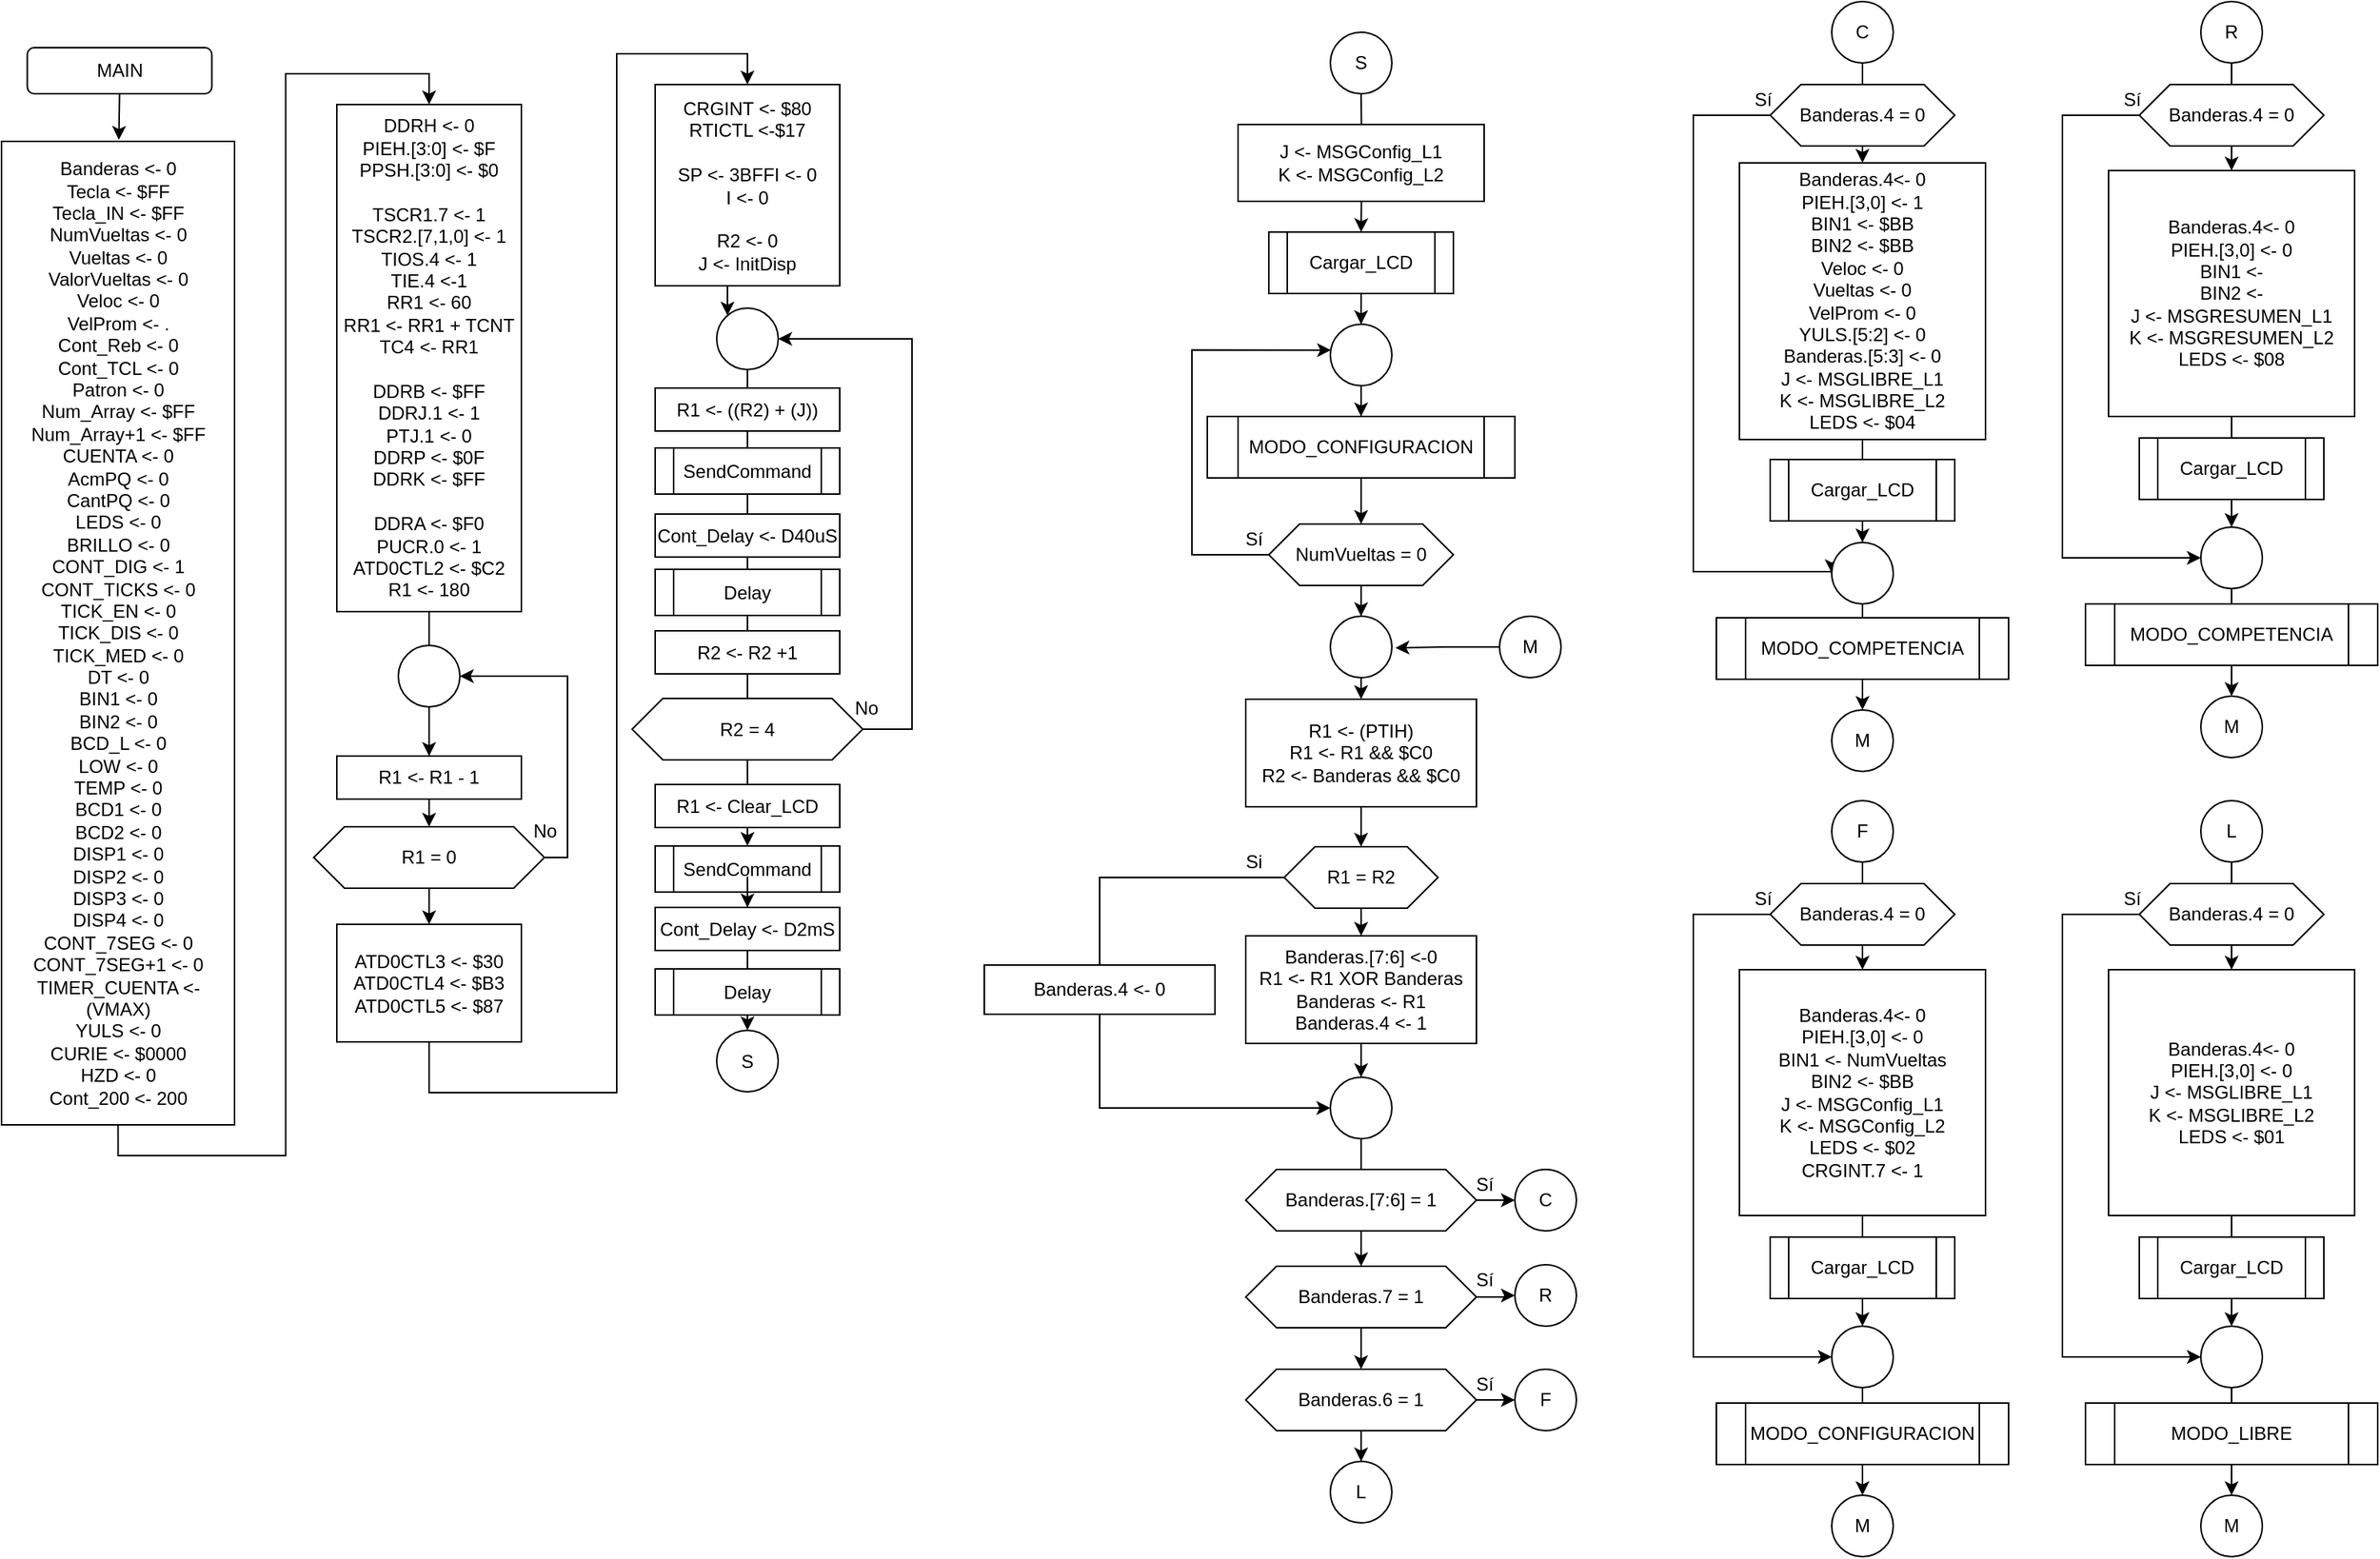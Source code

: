 <mxfile version="14.3.2" type="github">
  <diagram id="C5RBs43oDa-KdzZeNtuy" name="Page-1">
    <mxGraphModel dx="3124" dy="1470" grid="1" gridSize="10" guides="1" tooltips="1" connect="1" arrows="1" fold="1" page="1" pageScale="1" pageWidth="827" pageHeight="1169" math="0" shadow="0">
      <root>
        <mxCell id="WIyWlLk6GJQsqaUBKTNV-0" />
        <mxCell id="WIyWlLk6GJQsqaUBKTNV-1" parent="WIyWlLk6GJQsqaUBKTNV-0" />
        <mxCell id="IPPRusgAjmth0w1zFmGi-4" value="" style="edgeStyle=orthogonalEdgeStyle;rounded=0;orthogonalLoop=1;jettySize=auto;html=1;" parent="WIyWlLk6GJQsqaUBKTNV-1" target="IPPRusgAjmth0w1zFmGi-1" edge="1">
          <mxGeometry relative="1" as="geometry">
            <mxPoint x="214.0" y="150" as="sourcePoint" />
          </mxGeometry>
        </mxCell>
        <mxCell id="IPPRusgAjmth0w1zFmGi-62" value="" style="edgeStyle=orthogonalEdgeStyle;rounded=0;orthogonalLoop=1;jettySize=auto;html=1;" parent="WIyWlLk6GJQsqaUBKTNV-1" source="pfgqfrJoT4rs6NwWn4Od-4" target="pfgqfrJoT4rs6NwWn4Od-28" edge="1">
          <mxGeometry relative="1" as="geometry" />
        </mxCell>
        <mxCell id="pfgqfrJoT4rs6NwWn4Od-4" value="&lt;div&gt;Banderas.4&amp;lt;- 0&lt;/div&gt;&lt;div&gt;PIEH.[3,0] &amp;lt;- 1&lt;/div&gt;&lt;div&gt;BIN1 &amp;lt;- $BB&lt;br&gt;&lt;/div&gt;&lt;div&gt;BIN2 &amp;lt;- $BB&lt;/div&gt;&lt;div&gt;Veloc &amp;lt;- 0&lt;/div&gt;&lt;div&gt;Vueltas &amp;lt;- 0&lt;/div&gt;&lt;div&gt;VelProm &amp;lt;- 0&lt;/div&gt;&lt;div&gt;YULS.[5:2] &amp;lt;- 0&lt;/div&gt;&lt;div&gt;Banderas.[5:3] &amp;lt;- 0&lt;/div&gt;&lt;div&gt;J &amp;lt;- MSGLIBRE_L1&lt;/div&gt;&lt;div&gt;K &amp;lt;- MSGLIBRE_L2&lt;/div&gt;&lt;div&gt;LEDS &amp;lt;- $04&lt;/div&gt;" style="rounded=0;whiteSpace=wrap;html=1;" parent="WIyWlLk6GJQsqaUBKTNV-1" vertex="1">
          <mxGeometry x="460" y="195" width="160" height="180" as="geometry" />
        </mxCell>
        <mxCell id="pfgqfrJoT4rs6NwWn4Od-29" style="edgeStyle=orthogonalEdgeStyle;rounded=0;orthogonalLoop=1;jettySize=auto;html=1;exitX=0;exitY=0.5;exitDx=0;exitDy=0;entryX=0;entryY=0.5;entryDx=0;entryDy=0;" parent="WIyWlLk6GJQsqaUBKTNV-1" source="pfgqfrJoT4rs6NwWn4Od-26" target="pfgqfrJoT4rs6NwWn4Od-28" edge="1">
          <mxGeometry relative="1" as="geometry">
            <Array as="points">
              <mxPoint x="430" y="164" />
              <mxPoint x="430" y="461" />
            </Array>
          </mxGeometry>
        </mxCell>
        <mxCell id="IPPRusgAjmth0w1zFmGi-63" value="" style="edgeStyle=orthogonalEdgeStyle;rounded=0;orthogonalLoop=1;jettySize=auto;html=1;" parent="WIyWlLk6GJQsqaUBKTNV-1" source="pfgqfrJoT4rs6NwWn4Od-28" target="IPPRusgAjmth0w1zFmGi-59" edge="1">
          <mxGeometry relative="1" as="geometry" />
        </mxCell>
        <mxCell id="pfgqfrJoT4rs6NwWn4Od-28" value="" style="ellipse;whiteSpace=wrap;html=1;aspect=fixed;" parent="WIyWlLk6GJQsqaUBKTNV-1" vertex="1">
          <mxGeometry x="520" y="442" width="40" height="40" as="geometry" />
        </mxCell>
        <mxCell id="pfgqfrJoT4rs6NwWn4Od-30" value="Cargar_LCD" style="shape=process;whiteSpace=wrap;html=1;backgroundOutline=1;" parent="WIyWlLk6GJQsqaUBKTNV-1" vertex="1">
          <mxGeometry x="480" y="388" width="120" height="40" as="geometry" />
        </mxCell>
        <mxCell id="IPPRusgAjmth0w1zFmGi-0" value="&lt;div&gt;J &amp;lt;- MSGConfig_L1&lt;/div&gt;&lt;div&gt;K &amp;lt;- MSGConfig_L2&lt;/div&gt;" style="rounded=0;whiteSpace=wrap;html=1;" parent="WIyWlLk6GJQsqaUBKTNV-1" vertex="1">
          <mxGeometry x="134" y="170" width="160" height="50" as="geometry" />
        </mxCell>
        <mxCell id="IPPRusgAjmth0w1zFmGi-5" value="" style="edgeStyle=orthogonalEdgeStyle;rounded=0;orthogonalLoop=1;jettySize=auto;html=1;" parent="WIyWlLk6GJQsqaUBKTNV-1" source="IPPRusgAjmth0w1zFmGi-1" target="IPPRusgAjmth0w1zFmGi-3" edge="1">
          <mxGeometry relative="1" as="geometry" />
        </mxCell>
        <mxCell id="IPPRusgAjmth0w1zFmGi-1" value="Cargar_LCD" style="shape=process;whiteSpace=wrap;html=1;backgroundOutline=1;" parent="WIyWlLk6GJQsqaUBKTNV-1" vertex="1">
          <mxGeometry x="154" y="240" width="120" height="40" as="geometry" />
        </mxCell>
        <mxCell id="IPPRusgAjmth0w1zFmGi-10" value="" style="edgeStyle=orthogonalEdgeStyle;rounded=0;orthogonalLoop=1;jettySize=auto;html=1;" parent="WIyWlLk6GJQsqaUBKTNV-1" source="IPPRusgAjmth0w1zFmGi-2" target="IPPRusgAjmth0w1zFmGi-7" edge="1">
          <mxGeometry relative="1" as="geometry" />
        </mxCell>
        <mxCell id="IPPRusgAjmth0w1zFmGi-2" value="MODO_CONFIGURACION" style="shape=process;whiteSpace=wrap;html=1;backgroundOutline=1;" parent="WIyWlLk6GJQsqaUBKTNV-1" vertex="1">
          <mxGeometry x="114" y="360" width="200" height="40" as="geometry" />
        </mxCell>
        <mxCell id="IPPRusgAjmth0w1zFmGi-6" value="" style="edgeStyle=orthogonalEdgeStyle;rounded=0;orthogonalLoop=1;jettySize=auto;html=1;" parent="WIyWlLk6GJQsqaUBKTNV-1" source="IPPRusgAjmth0w1zFmGi-3" target="IPPRusgAjmth0w1zFmGi-2" edge="1">
          <mxGeometry relative="1" as="geometry" />
        </mxCell>
        <mxCell id="IPPRusgAjmth0w1zFmGi-3" value="" style="ellipse;whiteSpace=wrap;html=1;aspect=fixed;" parent="WIyWlLk6GJQsqaUBKTNV-1" vertex="1">
          <mxGeometry x="194" y="300" width="40" height="40" as="geometry" />
        </mxCell>
        <mxCell id="IPPRusgAjmth0w1zFmGi-8" style="edgeStyle=orthogonalEdgeStyle;rounded=0;orthogonalLoop=1;jettySize=auto;html=1;entryX=0.011;entryY=0.421;entryDx=0;entryDy=0;entryPerimeter=0;" parent="WIyWlLk6GJQsqaUBKTNV-1" source="IPPRusgAjmth0w1zFmGi-7" target="IPPRusgAjmth0w1zFmGi-3" edge="1">
          <mxGeometry relative="1" as="geometry">
            <Array as="points">
              <mxPoint x="104" y="450" />
              <mxPoint x="104" y="317" />
            </Array>
          </mxGeometry>
        </mxCell>
        <mxCell id="IPPRusgAjmth0w1zFmGi-13" value="" style="edgeStyle=orthogonalEdgeStyle;rounded=0;orthogonalLoop=1;jettySize=auto;html=1;" parent="WIyWlLk6GJQsqaUBKTNV-1" source="IPPRusgAjmth0w1zFmGi-7" target="IPPRusgAjmth0w1zFmGi-12" edge="1">
          <mxGeometry relative="1" as="geometry" />
        </mxCell>
        <mxCell id="IPPRusgAjmth0w1zFmGi-7" value="NumVueltas = 0" style="shape=hexagon;perimeter=hexagonPerimeter2;whiteSpace=wrap;html=1;fixedSize=1;" parent="WIyWlLk6GJQsqaUBKTNV-1" vertex="1">
          <mxGeometry x="154" y="430" width="120" height="40" as="geometry" />
        </mxCell>
        <mxCell id="IPPRusgAjmth0w1zFmGi-11" value="Sí" style="text;html=1;align=center;verticalAlign=middle;resizable=0;points=[];autosize=1;" parent="WIyWlLk6GJQsqaUBKTNV-1" vertex="1">
          <mxGeometry x="129" y="430" width="30" height="20" as="geometry" />
        </mxCell>
        <mxCell id="IPPRusgAjmth0w1zFmGi-12" value="" style="ellipse;whiteSpace=wrap;html=1;aspect=fixed;" parent="WIyWlLk6GJQsqaUBKTNV-1" vertex="1">
          <mxGeometry x="194" y="490" width="40" height="40" as="geometry" />
        </mxCell>
        <mxCell id="IPPRusgAjmth0w1zFmGi-14" style="edgeStyle=orthogonalEdgeStyle;rounded=0;orthogonalLoop=1;jettySize=auto;html=1;exitX=0.5;exitY=1;exitDx=0;exitDy=0;entryX=0.5;entryY=0;entryDx=0;entryDy=0;" parent="WIyWlLk6GJQsqaUBKTNV-1" target="IPPRusgAjmth0w1zFmGi-19" edge="1">
          <mxGeometry relative="1" as="geometry">
            <mxPoint x="214" y="530" as="sourcePoint" />
          </mxGeometry>
        </mxCell>
        <mxCell id="IPPRusgAjmth0w1zFmGi-15" style="edgeStyle=orthogonalEdgeStyle;rounded=0;orthogonalLoop=1;jettySize=auto;html=1;exitX=0.5;exitY=1;exitDx=0;exitDy=0;entryX=0.5;entryY=0;entryDx=0;entryDy=0;" parent="WIyWlLk6GJQsqaUBKTNV-1" source="IPPRusgAjmth0w1zFmGi-17" target="IPPRusgAjmth0w1zFmGi-21" edge="1">
          <mxGeometry relative="1" as="geometry" />
        </mxCell>
        <mxCell id="IPPRusgAjmth0w1zFmGi-16" style="edgeStyle=orthogonalEdgeStyle;rounded=0;orthogonalLoop=1;jettySize=auto;html=1;exitX=0;exitY=0.5;exitDx=0;exitDy=0;entryX=0;entryY=0.5;entryDx=0;entryDy=0;" parent="WIyWlLk6GJQsqaUBKTNV-1" source="IPPRusgAjmth0w1zFmGi-17" target="IPPRusgAjmth0w1zFmGi-30" edge="1">
          <mxGeometry relative="1" as="geometry">
            <Array as="points">
              <mxPoint x="44" y="660" />
              <mxPoint x="44" y="810" />
            </Array>
          </mxGeometry>
        </mxCell>
        <mxCell id="IPPRusgAjmth0w1zFmGi-17" value="R1 = R2" style="shape=hexagon;perimeter=hexagonPerimeter2;whiteSpace=wrap;html=1;fixedSize=1;" parent="WIyWlLk6GJQsqaUBKTNV-1" vertex="1">
          <mxGeometry x="164" y="640" width="100" height="40" as="geometry" />
        </mxCell>
        <mxCell id="IPPRusgAjmth0w1zFmGi-18" style="edgeStyle=orthogonalEdgeStyle;rounded=0;orthogonalLoop=1;jettySize=auto;html=1;exitX=0.5;exitY=1;exitDx=0;exitDy=0;entryX=0.5;entryY=0;entryDx=0;entryDy=0;" parent="WIyWlLk6GJQsqaUBKTNV-1" source="IPPRusgAjmth0w1zFmGi-19" target="IPPRusgAjmth0w1zFmGi-17" edge="1">
          <mxGeometry relative="1" as="geometry" />
        </mxCell>
        <mxCell id="IPPRusgAjmth0w1zFmGi-19" value="&lt;div&gt;R1 &amp;lt;- (PTIH)&lt;br&gt;&lt;/div&gt;&lt;div&gt;R1 &amp;lt;- R1 &amp;amp;&amp;amp; $C0&lt;/div&gt;R2 &amp;lt;- Banderas &amp;amp;&amp;amp; $C0" style="rounded=0;whiteSpace=wrap;html=1;" parent="WIyWlLk6GJQsqaUBKTNV-1" vertex="1">
          <mxGeometry x="139" y="544" width="150" height="70" as="geometry" />
        </mxCell>
        <mxCell id="IPPRusgAjmth0w1zFmGi-33" value="" style="edgeStyle=orthogonalEdgeStyle;rounded=0;orthogonalLoop=1;jettySize=auto;html=1;" parent="WIyWlLk6GJQsqaUBKTNV-1" source="IPPRusgAjmth0w1zFmGi-21" target="IPPRusgAjmth0w1zFmGi-30" edge="1">
          <mxGeometry relative="1" as="geometry" />
        </mxCell>
        <mxCell id="IPPRusgAjmth0w1zFmGi-21" value="&lt;div&gt;Banderas.[7:6] &amp;lt;-0&lt;/div&gt;&lt;div&gt;R1 &amp;lt;- R1 XOR Banderas&lt;/div&gt;&lt;div&gt;Banderas &amp;lt;- R1&lt;/div&gt;&lt;div&gt;Banderas.4 &amp;lt;- 1&lt;br&gt;&lt;/div&gt;" style="rounded=0;whiteSpace=wrap;html=1;" parent="WIyWlLk6GJQsqaUBKTNV-1" vertex="1">
          <mxGeometry x="139" y="698" width="150" height="70" as="geometry" />
        </mxCell>
        <mxCell id="IPPRusgAjmth0w1zFmGi-45" value="" style="edgeStyle=orthogonalEdgeStyle;rounded=0;orthogonalLoop=1;jettySize=auto;html=1;" parent="WIyWlLk6GJQsqaUBKTNV-1" source="IPPRusgAjmth0w1zFmGi-30" target="IPPRusgAjmth0w1zFmGi-38" edge="1">
          <mxGeometry relative="1" as="geometry" />
        </mxCell>
        <mxCell id="IPPRusgAjmth0w1zFmGi-30" value="" style="ellipse;whiteSpace=wrap;html=1;aspect=fixed;" parent="WIyWlLk6GJQsqaUBKTNV-1" vertex="1">
          <mxGeometry x="194" y="790" width="40" height="40" as="geometry" />
        </mxCell>
        <mxCell id="IPPRusgAjmth0w1zFmGi-31" value="Si" style="text;html=1;align=center;verticalAlign=middle;resizable=0;points=[];autosize=1;" parent="WIyWlLk6GJQsqaUBKTNV-1" vertex="1">
          <mxGeometry x="129" y="640" width="30" height="20" as="geometry" />
        </mxCell>
        <mxCell id="IPPRusgAjmth0w1zFmGi-34" value="Banderas.4 &amp;lt;- 0" style="rounded=0;whiteSpace=wrap;html=1;" parent="WIyWlLk6GJQsqaUBKTNV-1" vertex="1">
          <mxGeometry x="-31" y="717" width="150" height="32" as="geometry" />
        </mxCell>
        <mxCell id="IPPRusgAjmth0w1zFmGi-50" value="" style="edgeStyle=orthogonalEdgeStyle;rounded=0;orthogonalLoop=1;jettySize=auto;html=1;" parent="WIyWlLk6GJQsqaUBKTNV-1" source="IPPRusgAjmth0w1zFmGi-35" target="IPPRusgAjmth0w1zFmGi-39" edge="1">
          <mxGeometry relative="1" as="geometry" />
        </mxCell>
        <mxCell id="IPPRusgAjmth0w1zFmGi-35" value="Banderas.[7:6] = 1" style="shape=hexagon;perimeter=hexagonPerimeter2;whiteSpace=wrap;html=1;fixedSize=1;" parent="WIyWlLk6GJQsqaUBKTNV-1" vertex="1">
          <mxGeometry x="139" y="850" width="150" height="40" as="geometry" />
        </mxCell>
        <mxCell id="IPPRusgAjmth0w1zFmGi-46" value="" style="edgeStyle=orthogonalEdgeStyle;rounded=0;orthogonalLoop=1;jettySize=auto;html=1;" parent="WIyWlLk6GJQsqaUBKTNV-1" source="IPPRusgAjmth0w1zFmGi-38" target="IPPRusgAjmth0w1zFmGi-42" edge="1">
          <mxGeometry relative="1" as="geometry" />
        </mxCell>
        <mxCell id="IPPRusgAjmth0w1zFmGi-49" value="" style="edgeStyle=orthogonalEdgeStyle;rounded=0;orthogonalLoop=1;jettySize=auto;html=1;" parent="WIyWlLk6GJQsqaUBKTNV-1" source="IPPRusgAjmth0w1zFmGi-38" target="IPPRusgAjmth0w1zFmGi-40" edge="1">
          <mxGeometry relative="1" as="geometry" />
        </mxCell>
        <mxCell id="IPPRusgAjmth0w1zFmGi-38" value="Banderas.7 = 1" style="shape=hexagon;perimeter=hexagonPerimeter2;whiteSpace=wrap;html=1;fixedSize=1;" parent="WIyWlLk6GJQsqaUBKTNV-1" vertex="1">
          <mxGeometry x="139" y="913" width="150" height="40" as="geometry" />
        </mxCell>
        <mxCell id="IPPRusgAjmth0w1zFmGi-39" value="C" style="ellipse;whiteSpace=wrap;html=1;aspect=fixed;" parent="WIyWlLk6GJQsqaUBKTNV-1" vertex="1">
          <mxGeometry x="314" y="850" width="40" height="40" as="geometry" />
        </mxCell>
        <mxCell id="IPPRusgAjmth0w1zFmGi-40" value="R" style="ellipse;whiteSpace=wrap;html=1;aspect=fixed;" parent="WIyWlLk6GJQsqaUBKTNV-1" vertex="1">
          <mxGeometry x="314" y="912" width="40" height="40" as="geometry" />
        </mxCell>
        <mxCell id="IPPRusgAjmth0w1zFmGi-48" value="" style="edgeStyle=orthogonalEdgeStyle;rounded=0;orthogonalLoop=1;jettySize=auto;html=1;" parent="WIyWlLk6GJQsqaUBKTNV-1" source="IPPRusgAjmth0w1zFmGi-42" target="IPPRusgAjmth0w1zFmGi-43" edge="1">
          <mxGeometry relative="1" as="geometry" />
        </mxCell>
        <mxCell id="IPPRusgAjmth0w1zFmGi-51" style="edgeStyle=orthogonalEdgeStyle;rounded=0;orthogonalLoop=1;jettySize=auto;html=1;entryX=0.5;entryY=0;entryDx=0;entryDy=0;" parent="WIyWlLk6GJQsqaUBKTNV-1" source="IPPRusgAjmth0w1zFmGi-42" target="IPPRusgAjmth0w1zFmGi-47" edge="1">
          <mxGeometry relative="1" as="geometry" />
        </mxCell>
        <mxCell id="IPPRusgAjmth0w1zFmGi-42" value="Banderas.6 = 1" style="shape=hexagon;perimeter=hexagonPerimeter2;whiteSpace=wrap;html=1;fixedSize=1;" parent="WIyWlLk6GJQsqaUBKTNV-1" vertex="1">
          <mxGeometry x="139" y="980" width="150" height="40" as="geometry" />
        </mxCell>
        <mxCell id="IPPRusgAjmth0w1zFmGi-43" value="F" style="ellipse;whiteSpace=wrap;html=1;aspect=fixed;" parent="WIyWlLk6GJQsqaUBKTNV-1" vertex="1">
          <mxGeometry x="314" y="980" width="40" height="40" as="geometry" />
        </mxCell>
        <mxCell id="IPPRusgAjmth0w1zFmGi-47" value="L" style="ellipse;whiteSpace=wrap;html=1;aspect=fixed;" parent="WIyWlLk6GJQsqaUBKTNV-1" vertex="1">
          <mxGeometry x="194" y="1040" width="40" height="40" as="geometry" />
        </mxCell>
        <mxCell id="IPPRusgAjmth0w1zFmGi-52" value="Sí" style="text;html=1;align=center;verticalAlign=middle;resizable=0;points=[];autosize=1;" parent="WIyWlLk6GJQsqaUBKTNV-1" vertex="1">
          <mxGeometry x="279" y="980" width="30" height="20" as="geometry" />
        </mxCell>
        <mxCell id="IPPRusgAjmth0w1zFmGi-53" value="Sí" style="text;html=1;align=center;verticalAlign=middle;resizable=0;points=[];autosize=1;" parent="WIyWlLk6GJQsqaUBKTNV-1" vertex="1">
          <mxGeometry x="279" y="850" width="30" height="20" as="geometry" />
        </mxCell>
        <mxCell id="IPPRusgAjmth0w1zFmGi-54" value="Sí" style="text;html=1;align=center;verticalAlign=middle;resizable=0;points=[];autosize=1;" parent="WIyWlLk6GJQsqaUBKTNV-1" vertex="1">
          <mxGeometry x="279" y="912" width="30" height="20" as="geometry" />
        </mxCell>
        <mxCell id="IPPRusgAjmth0w1zFmGi-56" style="edgeStyle=orthogonalEdgeStyle;rounded=0;orthogonalLoop=1;jettySize=auto;html=1;entryX=1.058;entryY=0.515;entryDx=0;entryDy=0;entryPerimeter=0;" parent="WIyWlLk6GJQsqaUBKTNV-1" source="IPPRusgAjmth0w1zFmGi-55" target="IPPRusgAjmth0w1zFmGi-12" edge="1">
          <mxGeometry relative="1" as="geometry" />
        </mxCell>
        <mxCell id="IPPRusgAjmth0w1zFmGi-55" value="M" style="ellipse;whiteSpace=wrap;html=1;aspect=fixed;" parent="WIyWlLk6GJQsqaUBKTNV-1" vertex="1">
          <mxGeometry x="304" y="490" width="40" height="40" as="geometry" />
        </mxCell>
        <mxCell id="IPPRusgAjmth0w1zFmGi-57" value="Sí" style="text;html=1;align=center;verticalAlign=middle;resizable=0;points=[];autosize=1;" parent="WIyWlLk6GJQsqaUBKTNV-1" vertex="1">
          <mxGeometry x="460" y="144" width="30" height="20" as="geometry" />
        </mxCell>
        <mxCell id="IPPRusgAjmth0w1zFmGi-58" value="MODO_COMPETENCIA" style="shape=process;whiteSpace=wrap;html=1;backgroundOutline=1;" parent="WIyWlLk6GJQsqaUBKTNV-1" vertex="1">
          <mxGeometry x="445" y="491" width="190" height="40" as="geometry" />
        </mxCell>
        <mxCell id="IPPRusgAjmth0w1zFmGi-59" value="M" style="ellipse;whiteSpace=wrap;html=1;aspect=fixed;" parent="WIyWlLk6GJQsqaUBKTNV-1" vertex="1">
          <mxGeometry x="520" y="551" width="40" height="40" as="geometry" />
        </mxCell>
        <mxCell id="IPPRusgAjmth0w1zFmGi-61" value="" style="edgeStyle=orthogonalEdgeStyle;rounded=0;orthogonalLoop=1;jettySize=auto;html=1;" parent="WIyWlLk6GJQsqaUBKTNV-1" source="IPPRusgAjmth0w1zFmGi-60" target="pfgqfrJoT4rs6NwWn4Od-4" edge="1">
          <mxGeometry relative="1" as="geometry" />
        </mxCell>
        <mxCell id="IPPRusgAjmth0w1zFmGi-60" value="C" style="ellipse;whiteSpace=wrap;html=1;aspect=fixed;" parent="WIyWlLk6GJQsqaUBKTNV-1" vertex="1">
          <mxGeometry x="520" y="90" width="40" height="40" as="geometry" />
        </mxCell>
        <mxCell id="pfgqfrJoT4rs6NwWn4Od-26" value="Banderas.4 = 0" style="shape=hexagon;perimeter=hexagonPerimeter2;whiteSpace=wrap;html=1;fixedSize=1;" parent="WIyWlLk6GJQsqaUBKTNV-1" vertex="1">
          <mxGeometry x="480" y="144" width="120" height="40" as="geometry" />
        </mxCell>
        <mxCell id="IPPRusgAjmth0w1zFmGi-64" value="" style="edgeStyle=orthogonalEdgeStyle;rounded=0;orthogonalLoop=1;jettySize=auto;html=1;" parent="WIyWlLk6GJQsqaUBKTNV-1" source="IPPRusgAjmth0w1zFmGi-65" target="IPPRusgAjmth0w1zFmGi-68" edge="1">
          <mxGeometry relative="1" as="geometry" />
        </mxCell>
        <mxCell id="IPPRusgAjmth0w1zFmGi-65" value="&lt;div&gt;Banderas.4&amp;lt;- 0&lt;/div&gt;&lt;div&gt;PIEH.[3,0] &amp;lt;- 0&lt;br&gt;&lt;/div&gt;&lt;div&gt;BIN1 &amp;lt;- &lt;br&gt;&lt;/div&gt;&lt;div&gt;BIN2 &amp;lt;- &lt;br&gt;&lt;/div&gt;&lt;div&gt;J &amp;lt;- MSGRESUMEN_L1&lt;/div&gt;&lt;div&gt;K &amp;lt;- MSGRESUMEN_L2&lt;/div&gt;&lt;div&gt;LEDS &amp;lt;- $08&lt;/div&gt;" style="rounded=0;whiteSpace=wrap;html=1;" parent="WIyWlLk6GJQsqaUBKTNV-1" vertex="1">
          <mxGeometry x="700" y="200" width="160" height="160" as="geometry" />
        </mxCell>
        <mxCell id="IPPRusgAjmth0w1zFmGi-66" style="edgeStyle=orthogonalEdgeStyle;rounded=0;orthogonalLoop=1;jettySize=auto;html=1;exitX=0;exitY=0.5;exitDx=0;exitDy=0;entryX=0;entryY=0.5;entryDx=0;entryDy=0;" parent="WIyWlLk6GJQsqaUBKTNV-1" source="IPPRusgAjmth0w1zFmGi-75" target="IPPRusgAjmth0w1zFmGi-68" edge="1">
          <mxGeometry relative="1" as="geometry">
            <Array as="points">
              <mxPoint x="670" y="164" />
              <mxPoint x="670" y="452" />
            </Array>
          </mxGeometry>
        </mxCell>
        <mxCell id="IPPRusgAjmth0w1zFmGi-67" value="" style="edgeStyle=orthogonalEdgeStyle;rounded=0;orthogonalLoop=1;jettySize=auto;html=1;" parent="WIyWlLk6GJQsqaUBKTNV-1" source="IPPRusgAjmth0w1zFmGi-68" target="IPPRusgAjmth0w1zFmGi-72" edge="1">
          <mxGeometry relative="1" as="geometry" />
        </mxCell>
        <mxCell id="IPPRusgAjmth0w1zFmGi-68" value="" style="ellipse;whiteSpace=wrap;html=1;aspect=fixed;" parent="WIyWlLk6GJQsqaUBKTNV-1" vertex="1">
          <mxGeometry x="760" y="432" width="40" height="40" as="geometry" />
        </mxCell>
        <mxCell id="IPPRusgAjmth0w1zFmGi-69" value="Cargar_LCD" style="shape=process;whiteSpace=wrap;html=1;backgroundOutline=1;" parent="WIyWlLk6GJQsqaUBKTNV-1" vertex="1">
          <mxGeometry x="720" y="374" width="120" height="40" as="geometry" />
        </mxCell>
        <mxCell id="IPPRusgAjmth0w1zFmGi-70" value="Sí" style="text;html=1;align=center;verticalAlign=middle;resizable=0;points=[];autosize=1;" parent="WIyWlLk6GJQsqaUBKTNV-1" vertex="1">
          <mxGeometry x="700" y="144" width="30" height="20" as="geometry" />
        </mxCell>
        <mxCell id="IPPRusgAjmth0w1zFmGi-71" value="MODO_COMPETENCIA" style="shape=process;whiteSpace=wrap;html=1;backgroundOutline=1;" parent="WIyWlLk6GJQsqaUBKTNV-1" vertex="1">
          <mxGeometry x="685" y="482" width="190" height="40" as="geometry" />
        </mxCell>
        <mxCell id="IPPRusgAjmth0w1zFmGi-72" value="M" style="ellipse;whiteSpace=wrap;html=1;aspect=fixed;" parent="WIyWlLk6GJQsqaUBKTNV-1" vertex="1">
          <mxGeometry x="760" y="542" width="40" height="40" as="geometry" />
        </mxCell>
        <mxCell id="IPPRusgAjmth0w1zFmGi-73" value="" style="edgeStyle=orthogonalEdgeStyle;rounded=0;orthogonalLoop=1;jettySize=auto;html=1;" parent="WIyWlLk6GJQsqaUBKTNV-1" source="IPPRusgAjmth0w1zFmGi-74" target="IPPRusgAjmth0w1zFmGi-65" edge="1">
          <mxGeometry relative="1" as="geometry" />
        </mxCell>
        <mxCell id="IPPRusgAjmth0w1zFmGi-74" value="R" style="ellipse;whiteSpace=wrap;html=1;aspect=fixed;" parent="WIyWlLk6GJQsqaUBKTNV-1" vertex="1">
          <mxGeometry x="760" y="90" width="40" height="40" as="geometry" />
        </mxCell>
        <mxCell id="IPPRusgAjmth0w1zFmGi-75" value="Banderas.4 = 0" style="shape=hexagon;perimeter=hexagonPerimeter2;whiteSpace=wrap;html=1;fixedSize=1;" parent="WIyWlLk6GJQsqaUBKTNV-1" vertex="1">
          <mxGeometry x="720" y="144" width="120" height="40" as="geometry" />
        </mxCell>
        <mxCell id="IPPRusgAjmth0w1zFmGi-76" value="" style="edgeStyle=orthogonalEdgeStyle;rounded=0;orthogonalLoop=1;jettySize=auto;html=1;" parent="WIyWlLk6GJQsqaUBKTNV-1" source="IPPRusgAjmth0w1zFmGi-77" target="IPPRusgAjmth0w1zFmGi-80" edge="1">
          <mxGeometry relative="1" as="geometry" />
        </mxCell>
        <mxCell id="IPPRusgAjmth0w1zFmGi-77" value="&lt;div&gt;Banderas.4&amp;lt;- 0&lt;/div&gt;&lt;div&gt;PIEH.[3,0] &amp;lt;- 0&lt;br&gt;&lt;/div&gt;&lt;div&gt;BIN1 &amp;lt;- NumVueltas&lt;br&gt;&lt;/div&gt;&lt;div&gt;BIN2 &amp;lt;- $BB&lt;br&gt;&lt;/div&gt;&lt;div&gt;J &amp;lt;- MSGConfig_L1&lt;/div&gt;&lt;div&gt;K &amp;lt;- MSGConfig_L2&lt;/div&gt;&lt;div&gt;LEDS &amp;lt;- $02&lt;/div&gt;&lt;div&gt;CRGINT.7 &amp;lt;- 1&lt;br&gt;&lt;/div&gt;" style="rounded=0;whiteSpace=wrap;html=1;" parent="WIyWlLk6GJQsqaUBKTNV-1" vertex="1">
          <mxGeometry x="460" y="720" width="160" height="160" as="geometry" />
        </mxCell>
        <mxCell id="IPPRusgAjmth0w1zFmGi-78" style="edgeStyle=orthogonalEdgeStyle;rounded=0;orthogonalLoop=1;jettySize=auto;html=1;exitX=0;exitY=0.5;exitDx=0;exitDy=0;entryX=0;entryY=0.5;entryDx=0;entryDy=0;" parent="WIyWlLk6GJQsqaUBKTNV-1" source="IPPRusgAjmth0w1zFmGi-87" target="IPPRusgAjmth0w1zFmGi-80" edge="1">
          <mxGeometry relative="1" as="geometry">
            <Array as="points">
              <mxPoint x="430" y="684" />
              <mxPoint x="430" y="972" />
            </Array>
          </mxGeometry>
        </mxCell>
        <mxCell id="IPPRusgAjmth0w1zFmGi-79" value="" style="edgeStyle=orthogonalEdgeStyle;rounded=0;orthogonalLoop=1;jettySize=auto;html=1;" parent="WIyWlLk6GJQsqaUBKTNV-1" source="IPPRusgAjmth0w1zFmGi-80" target="IPPRusgAjmth0w1zFmGi-84" edge="1">
          <mxGeometry relative="1" as="geometry" />
        </mxCell>
        <mxCell id="IPPRusgAjmth0w1zFmGi-80" value="" style="ellipse;whiteSpace=wrap;html=1;aspect=fixed;" parent="WIyWlLk6GJQsqaUBKTNV-1" vertex="1">
          <mxGeometry x="520" y="952" width="40" height="40" as="geometry" />
        </mxCell>
        <mxCell id="IPPRusgAjmth0w1zFmGi-81" value="Cargar_LCD" style="shape=process;whiteSpace=wrap;html=1;backgroundOutline=1;" parent="WIyWlLk6GJQsqaUBKTNV-1" vertex="1">
          <mxGeometry x="480" y="894" width="120" height="40" as="geometry" />
        </mxCell>
        <mxCell id="IPPRusgAjmth0w1zFmGi-82" value="Sí" style="text;html=1;align=center;verticalAlign=middle;resizable=0;points=[];autosize=1;" parent="WIyWlLk6GJQsqaUBKTNV-1" vertex="1">
          <mxGeometry x="460" y="664" width="30" height="20" as="geometry" />
        </mxCell>
        <mxCell id="IPPRusgAjmth0w1zFmGi-83" value="MODO_CONFIGURACION" style="shape=process;whiteSpace=wrap;html=1;backgroundOutline=1;" parent="WIyWlLk6GJQsqaUBKTNV-1" vertex="1">
          <mxGeometry x="445" y="1002" width="190" height="40" as="geometry" />
        </mxCell>
        <mxCell id="IPPRusgAjmth0w1zFmGi-84" value="M" style="ellipse;whiteSpace=wrap;html=1;aspect=fixed;" parent="WIyWlLk6GJQsqaUBKTNV-1" vertex="1">
          <mxGeometry x="520" y="1062" width="40" height="40" as="geometry" />
        </mxCell>
        <mxCell id="IPPRusgAjmth0w1zFmGi-85" value="" style="edgeStyle=orthogonalEdgeStyle;rounded=0;orthogonalLoop=1;jettySize=auto;html=1;" parent="WIyWlLk6GJQsqaUBKTNV-1" source="IPPRusgAjmth0w1zFmGi-86" target="IPPRusgAjmth0w1zFmGi-77" edge="1">
          <mxGeometry relative="1" as="geometry" />
        </mxCell>
        <mxCell id="IPPRusgAjmth0w1zFmGi-86" value="F" style="ellipse;whiteSpace=wrap;html=1;aspect=fixed;" parent="WIyWlLk6GJQsqaUBKTNV-1" vertex="1">
          <mxGeometry x="520" y="610" width="40" height="40" as="geometry" />
        </mxCell>
        <mxCell id="IPPRusgAjmth0w1zFmGi-87" value="Banderas.4 = 0" style="shape=hexagon;perimeter=hexagonPerimeter2;whiteSpace=wrap;html=1;fixedSize=1;" parent="WIyWlLk6GJQsqaUBKTNV-1" vertex="1">
          <mxGeometry x="480" y="664" width="120" height="40" as="geometry" />
        </mxCell>
        <mxCell id="IPPRusgAjmth0w1zFmGi-88" value="" style="edgeStyle=orthogonalEdgeStyle;rounded=0;orthogonalLoop=1;jettySize=auto;html=1;" parent="WIyWlLk6GJQsqaUBKTNV-1" source="IPPRusgAjmth0w1zFmGi-89" target="IPPRusgAjmth0w1zFmGi-92" edge="1">
          <mxGeometry relative="1" as="geometry" />
        </mxCell>
        <mxCell id="IPPRusgAjmth0w1zFmGi-89" value="&lt;div&gt;Banderas.4&amp;lt;- 0&lt;/div&gt;&lt;div&gt;PIEH.[3,0] &amp;lt;- 0&lt;/div&gt;J &amp;lt;- MSGLIBRE_L1&lt;div&gt;K &amp;lt;- MSGLIBRE_L2&lt;/div&gt;&lt;div&gt;LEDS &amp;lt;- $01&lt;/div&gt;" style="rounded=0;whiteSpace=wrap;html=1;" parent="WIyWlLk6GJQsqaUBKTNV-1" vertex="1">
          <mxGeometry x="700" y="720" width="160" height="160" as="geometry" />
        </mxCell>
        <mxCell id="IPPRusgAjmth0w1zFmGi-90" style="edgeStyle=orthogonalEdgeStyle;rounded=0;orthogonalLoop=1;jettySize=auto;html=1;exitX=0;exitY=0.5;exitDx=0;exitDy=0;entryX=0;entryY=0.5;entryDx=0;entryDy=0;" parent="WIyWlLk6GJQsqaUBKTNV-1" source="IPPRusgAjmth0w1zFmGi-99" target="IPPRusgAjmth0w1zFmGi-92" edge="1">
          <mxGeometry relative="1" as="geometry">
            <Array as="points">
              <mxPoint x="670" y="684" />
              <mxPoint x="670" y="972" />
            </Array>
          </mxGeometry>
        </mxCell>
        <mxCell id="IPPRusgAjmth0w1zFmGi-91" value="" style="edgeStyle=orthogonalEdgeStyle;rounded=0;orthogonalLoop=1;jettySize=auto;html=1;" parent="WIyWlLk6GJQsqaUBKTNV-1" source="IPPRusgAjmth0w1zFmGi-92" target="IPPRusgAjmth0w1zFmGi-96" edge="1">
          <mxGeometry relative="1" as="geometry" />
        </mxCell>
        <mxCell id="IPPRusgAjmth0w1zFmGi-92" value="" style="ellipse;whiteSpace=wrap;html=1;aspect=fixed;" parent="WIyWlLk6GJQsqaUBKTNV-1" vertex="1">
          <mxGeometry x="760" y="952" width="40" height="40" as="geometry" />
        </mxCell>
        <mxCell id="IPPRusgAjmth0w1zFmGi-93" value="Cargar_LCD" style="shape=process;whiteSpace=wrap;html=1;backgroundOutline=1;" parent="WIyWlLk6GJQsqaUBKTNV-1" vertex="1">
          <mxGeometry x="720" y="894" width="120" height="40" as="geometry" />
        </mxCell>
        <mxCell id="IPPRusgAjmth0w1zFmGi-94" value="Sí" style="text;html=1;align=center;verticalAlign=middle;resizable=0;points=[];autosize=1;" parent="WIyWlLk6GJQsqaUBKTNV-1" vertex="1">
          <mxGeometry x="700" y="664" width="30" height="20" as="geometry" />
        </mxCell>
        <mxCell id="IPPRusgAjmth0w1zFmGi-95" value="MODO_LIBRE" style="shape=process;whiteSpace=wrap;html=1;backgroundOutline=1;" parent="WIyWlLk6GJQsqaUBKTNV-1" vertex="1">
          <mxGeometry x="685" y="1002" width="190" height="40" as="geometry" />
        </mxCell>
        <mxCell id="IPPRusgAjmth0w1zFmGi-96" value="M" style="ellipse;whiteSpace=wrap;html=1;aspect=fixed;" parent="WIyWlLk6GJQsqaUBKTNV-1" vertex="1">
          <mxGeometry x="760" y="1062" width="40" height="40" as="geometry" />
        </mxCell>
        <mxCell id="IPPRusgAjmth0w1zFmGi-97" value="" style="edgeStyle=orthogonalEdgeStyle;rounded=0;orthogonalLoop=1;jettySize=auto;html=1;" parent="WIyWlLk6GJQsqaUBKTNV-1" source="IPPRusgAjmth0w1zFmGi-98" target="IPPRusgAjmth0w1zFmGi-89" edge="1">
          <mxGeometry relative="1" as="geometry" />
        </mxCell>
        <mxCell id="IPPRusgAjmth0w1zFmGi-98" value="L" style="ellipse;whiteSpace=wrap;html=1;aspect=fixed;" parent="WIyWlLk6GJQsqaUBKTNV-1" vertex="1">
          <mxGeometry x="760" y="610" width="40" height="40" as="geometry" />
        </mxCell>
        <mxCell id="IPPRusgAjmth0w1zFmGi-99" value="Banderas.4 = 0" style="shape=hexagon;perimeter=hexagonPerimeter2;whiteSpace=wrap;html=1;fixedSize=1;" parent="WIyWlLk6GJQsqaUBKTNV-1" vertex="1">
          <mxGeometry x="720" y="664" width="120" height="40" as="geometry" />
        </mxCell>
        <mxCell id="aUBfjsOCg1h0nooepNF7-3" value="S" style="ellipse;whiteSpace=wrap;html=1;aspect=fixed;" vertex="1" parent="WIyWlLk6GJQsqaUBKTNV-1">
          <mxGeometry x="194" y="110" width="40" height="40" as="geometry" />
        </mxCell>
        <mxCell id="aUBfjsOCg1h0nooepNF7-6" style="edgeStyle=orthogonalEdgeStyle;rounded=0;orthogonalLoop=1;jettySize=auto;html=1;exitX=0.5;exitY=1;exitDx=0;exitDy=0;entryX=0.5;entryY=0;entryDx=0;entryDy=0;" edge="1" parent="WIyWlLk6GJQsqaUBKTNV-1" source="aUBfjsOCg1h0nooepNF7-7">
          <mxGeometry relative="1" as="geometry">
            <mxPoint x="-593.75" y="180" as="targetPoint" />
          </mxGeometry>
        </mxCell>
        <mxCell id="aUBfjsOCg1h0nooepNF7-7" value="MAIN" style="rounded=1;whiteSpace=wrap;html=1;" vertex="1" parent="WIyWlLk6GJQsqaUBKTNV-1">
          <mxGeometry x="-653.25" y="120" width="120" height="30" as="geometry" />
        </mxCell>
        <mxCell id="aUBfjsOCg1h0nooepNF7-10" value="" style="edgeStyle=orthogonalEdgeStyle;rounded=0;orthogonalLoop=1;jettySize=auto;html=1;" edge="1" parent="WIyWlLk6GJQsqaUBKTNV-1" source="aUBfjsOCg1h0nooepNF7-33" target="aUBfjsOCg1h0nooepNF7-12">
          <mxGeometry relative="1" as="geometry">
            <mxPoint x="-185" y="169.5" as="sourcePoint" />
          </mxGeometry>
        </mxCell>
        <mxCell id="aUBfjsOCg1h0nooepNF7-12" value="S" style="ellipse;whiteSpace=wrap;html=1;aspect=fixed;" vertex="1" parent="WIyWlLk6GJQsqaUBKTNV-1">
          <mxGeometry x="-205" y="759.5" width="40" height="40" as="geometry" />
        </mxCell>
        <mxCell id="aUBfjsOCg1h0nooepNF7-45" value="" style="edgeStyle=orthogonalEdgeStyle;rounded=0;orthogonalLoop=1;jettySize=auto;html=1;" edge="1" parent="WIyWlLk6GJQsqaUBKTNV-1" source="aUBfjsOCg1h0nooepNF7-14" target="aUBfjsOCg1h0nooepNF7-41">
          <mxGeometry relative="1" as="geometry" />
        </mxCell>
        <mxCell id="aUBfjsOCg1h0nooepNF7-14" value="&lt;div&gt;&lt;div&gt;DDRH &amp;lt;- 0&lt;/div&gt;&lt;div&gt;PIEH.[3:0] &amp;lt;- $F&lt;/div&gt;&lt;div&gt;PPSH.[3:0] &amp;lt;- $0&lt;/div&gt;&lt;div&gt;&lt;br&gt;&lt;/div&gt;&lt;div&gt;TSCR1.7 &amp;lt;- 1&lt;div&gt;TSCR2.[7,1,0] &amp;lt;- 1&lt;/div&gt;&lt;div&gt;TIOS.4 &amp;lt;- 1&lt;/div&gt;&lt;div&gt;TIE.4 &amp;lt;-1&lt;/div&gt;&lt;div&gt;RR1 &amp;lt;- 60&lt;/div&gt;&lt;div&gt;RR1 &amp;lt;- RR1 + TCNT&lt;/div&gt;&lt;div&gt;TC4 &amp;lt;- RR1&lt;/div&gt;&lt;div&gt;&lt;br&gt;&lt;/div&gt;&lt;/div&gt;&lt;/div&gt;&lt;div&gt;&lt;div&gt;DDRB &amp;lt;- $FF&lt;/div&gt;&lt;div&gt;DDRJ.1 &amp;lt;- 1&lt;/div&gt;&lt;div&gt;PTJ.1 &amp;lt;- 0&lt;/div&gt;&lt;div&gt;DDRP &amp;lt;- $0F&lt;/div&gt;&lt;/div&gt;&lt;div&gt;DDRK &amp;lt;- $FF&lt;/div&gt;&lt;br&gt;&lt;div&gt;DDRA &amp;lt;- $F0&lt;/div&gt;&lt;div&gt;PUCR.0 &amp;lt;- 1&lt;/div&gt;&lt;div&gt;ATD0CTL2 &amp;lt;- $C2&lt;/div&gt;&lt;div&gt;R1 &amp;lt;- 180&lt;br&gt;&lt;/div&gt;" style="rounded=0;whiteSpace=wrap;html=1;" vertex="1" parent="WIyWlLk6GJQsqaUBKTNV-1">
          <mxGeometry x="-452" y="157" width="120" height="330" as="geometry" />
        </mxCell>
        <mxCell id="aUBfjsOCg1h0nooepNF7-47" style="edgeStyle=orthogonalEdgeStyle;rounded=0;orthogonalLoop=1;jettySize=auto;html=1;exitX=0.5;exitY=1;exitDx=0;exitDy=0;entryX=0.5;entryY=0;entryDx=0;entryDy=0;" edge="1" parent="WIyWlLk6GJQsqaUBKTNV-1" source="aUBfjsOCg1h0nooepNF7-15" target="aUBfjsOCg1h0nooepNF7-14">
          <mxGeometry relative="1" as="geometry" />
        </mxCell>
        <mxCell id="aUBfjsOCg1h0nooepNF7-15" value="&lt;div&gt;Banderas &amp;lt;- 0&lt;/div&gt;&lt;div&gt;Tecla &amp;lt;- $FF&lt;/div&gt;&lt;div&gt;Tecla_IN &amp;lt;- $FF&lt;/div&gt;&lt;div&gt;NumVueltas &amp;lt;- 0&lt;/div&gt;&lt;div&gt;Vueltas &amp;lt;- 0&lt;/div&gt;&lt;div&gt;ValorVueltas &amp;lt;- 0&lt;/div&gt;&lt;div&gt;Veloc &amp;lt;- 0&lt;/div&gt;&lt;div&gt;VelProm &amp;lt;- .&lt;br&gt;&lt;/div&gt;&lt;div&gt;Cont_Reb &amp;lt;- 0&lt;/div&gt;&lt;div&gt;Cont_TCL &amp;lt;- 0&lt;/div&gt;&lt;div&gt;Patron &amp;lt;- 0&lt;/div&gt;&lt;div&gt;Num_Array &amp;lt;- $FF&lt;/div&gt;&lt;div&gt;Num_Array+1 &amp;lt;- $FF&lt;/div&gt;&lt;div&gt;CUENTA &amp;lt;- 0&lt;/div&gt;&lt;div&gt;AcmPQ &amp;lt;- 0&lt;/div&gt;&lt;div&gt;CantPQ &amp;lt;- 0&lt;/div&gt;&lt;div&gt;LEDS &amp;lt;- 0&lt;/div&gt;&lt;div&gt;BRILLO &amp;lt;- 0&lt;/div&gt;&lt;div&gt;CONT_DIG &amp;lt;- 1&lt;/div&gt;&lt;div&gt;CONT_TICKS &amp;lt;- 0&lt;/div&gt;&lt;div&gt;TICK_EN &amp;lt;- 0&lt;/div&gt;&lt;div&gt;TICK_DIS &amp;lt;- 0&lt;/div&gt;&lt;div&gt;TICK_MED &amp;lt;- 0&lt;/div&gt;DT &amp;lt;- 0&lt;div&gt;BIN1 &amp;lt;- 0&lt;/div&gt;&lt;div&gt;BIN2 &amp;lt;- 0&lt;/div&gt;&lt;div&gt;BCD_L &amp;lt;- 0&lt;/div&gt;&lt;div&gt;LOW &amp;lt;- 0&lt;/div&gt;&lt;div&gt;TEMP &amp;lt;- 0&lt;/div&gt;&lt;div&gt;BCD1 &amp;lt;- 0&lt;/div&gt;&lt;div&gt;BCD2 &amp;lt;- 0&lt;/div&gt;&lt;div&gt;DISP1 &amp;lt;- 0&lt;/div&gt;&lt;div&gt;DISP2 &amp;lt;- 0&lt;/div&gt;&lt;div&gt;DISP3 &amp;lt;- 0&lt;/div&gt;&lt;div&gt;DISP4 &amp;lt;- 0&lt;/div&gt;&lt;div&gt;CONT_7SEG &amp;lt;- 0&lt;/div&gt;&lt;div&gt;CONT_7SEG+1 &amp;lt;- 0&lt;/div&gt;&lt;div&gt;TIMER_CUENTA &amp;lt;- (VMAX)&lt;/div&gt;&lt;div&gt;YULS &amp;lt;- 0&lt;/div&gt;&lt;div&gt;CURIE &amp;lt;- $0000&lt;/div&gt;&lt;div&gt;HZD &amp;lt;- 0&lt;/div&gt;&lt;div&gt;Cont_200 &amp;lt;- 200&lt;/div&gt;" style="rounded=0;whiteSpace=wrap;html=1;" vertex="1" parent="WIyWlLk6GJQsqaUBKTNV-1">
          <mxGeometry x="-670" y="181" width="151.5" height="640" as="geometry" />
        </mxCell>
        <mxCell id="aUBfjsOCg1h0nooepNF7-18" value="" style="ellipse;whiteSpace=wrap;html=1;aspect=fixed;" vertex="1" parent="WIyWlLk6GJQsqaUBKTNV-1">
          <mxGeometry x="-205" y="289.5" width="40" height="40" as="geometry" />
        </mxCell>
        <mxCell id="aUBfjsOCg1h0nooepNF7-19" value="" style="edgeStyle=orthogonalEdgeStyle;rounded=0;orthogonalLoop=1;jettySize=auto;html=1;" edge="1" parent="WIyWlLk6GJQsqaUBKTNV-1" target="aUBfjsOCg1h0nooepNF7-18">
          <mxGeometry relative="1" as="geometry">
            <mxPoint x="-185" y="169.5" as="sourcePoint" />
            <mxPoint x="-185" y="439.5" as="targetPoint" />
            <Array as="points">
              <mxPoint x="-198" y="169.5" />
            </Array>
          </mxGeometry>
        </mxCell>
        <mxCell id="aUBfjsOCg1h0nooepNF7-17" value="CRGINT &amp;lt;- $80&lt;div&gt;RTICTL &amp;lt;-$17&lt;/div&gt;&lt;div&gt;&lt;br&gt;&lt;/div&gt;&lt;div&gt;SP &amp;lt;- 3BFFI &amp;lt;- 0&lt;/div&gt;&lt;div&gt;I &amp;lt;- 0&lt;/div&gt;&lt;div&gt;&lt;br&gt;&lt;/div&gt;&lt;div&gt;R2 &amp;lt;- 0&lt;/div&gt;&lt;div&gt;J &amp;lt;- InitDisp&lt;/div&gt;" style="rounded=0;whiteSpace=wrap;html=1;" vertex="1" parent="WIyWlLk6GJQsqaUBKTNV-1">
          <mxGeometry x="-245" y="144" width="120" height="131" as="geometry" />
        </mxCell>
        <mxCell id="aUBfjsOCg1h0nooepNF7-20" value="&lt;div&gt;R1 &amp;lt;- ((R2) + (J))&lt;/div&gt;" style="rounded=0;whiteSpace=wrap;html=1;" vertex="1" parent="WIyWlLk6GJQsqaUBKTNV-1">
          <mxGeometry x="-245" y="341.5" width="120" height="28" as="geometry" />
        </mxCell>
        <mxCell id="aUBfjsOCg1h0nooepNF7-21" value="SendCommand" style="shape=process;whiteSpace=wrap;html=1;backgroundOutline=1;" vertex="1" parent="WIyWlLk6GJQsqaUBKTNV-1">
          <mxGeometry x="-245" y="380.5" width="120" height="30" as="geometry" />
        </mxCell>
        <mxCell id="aUBfjsOCg1h0nooepNF7-24" value="Cont_Delay &amp;lt;- D40uS" style="rounded=0;whiteSpace=wrap;html=1;" vertex="1" parent="WIyWlLk6GJQsqaUBKTNV-1">
          <mxGeometry x="-245" y="423.5" width="120" height="28" as="geometry" />
        </mxCell>
        <mxCell id="aUBfjsOCg1h0nooepNF7-27" style="edgeStyle=orthogonalEdgeStyle;rounded=0;orthogonalLoop=1;jettySize=auto;html=1;entryX=1;entryY=0.5;entryDx=0;entryDy=0;" edge="1" parent="WIyWlLk6GJQsqaUBKTNV-1" source="aUBfjsOCg1h0nooepNF7-26" target="aUBfjsOCg1h0nooepNF7-18">
          <mxGeometry relative="1" as="geometry">
            <Array as="points">
              <mxPoint x="-78" y="563.5" />
              <mxPoint x="-78" y="309.5" />
            </Array>
          </mxGeometry>
        </mxCell>
        <mxCell id="aUBfjsOCg1h0nooepNF7-28" value="No" style="text;html=1;align=center;verticalAlign=middle;resizable=0;points=[];autosize=1;" vertex="1" parent="WIyWlLk6GJQsqaUBKTNV-1">
          <mxGeometry x="-123" y="539.5" width="30" height="20" as="geometry" />
        </mxCell>
        <mxCell id="aUBfjsOCg1h0nooepNF7-31" value="SendCommand" style="shape=process;whiteSpace=wrap;html=1;backgroundOutline=1;" vertex="1" parent="WIyWlLk6GJQsqaUBKTNV-1">
          <mxGeometry x="-245" y="639.5" width="120" height="30" as="geometry" />
        </mxCell>
        <mxCell id="aUBfjsOCg1h0nooepNF7-32" value="" style="edgeStyle=orthogonalEdgeStyle;rounded=0;orthogonalLoop=1;jettySize=auto;html=1;" edge="1" parent="WIyWlLk6GJQsqaUBKTNV-1" source="aUBfjsOCg1h0nooepNF7-18" target="aUBfjsOCg1h0nooepNF7-31">
          <mxGeometry relative="1" as="geometry">
            <mxPoint x="-185" y="329.5" as="sourcePoint" />
            <mxPoint x="-185" y="709.5" as="targetPoint" />
          </mxGeometry>
        </mxCell>
        <mxCell id="aUBfjsOCg1h0nooepNF7-34" value="" style="edgeStyle=orthogonalEdgeStyle;rounded=0;orthogonalLoop=1;jettySize=auto;html=1;" edge="1" parent="WIyWlLk6GJQsqaUBKTNV-1" source="aUBfjsOCg1h0nooepNF7-31" target="aUBfjsOCg1h0nooepNF7-33">
          <mxGeometry relative="1" as="geometry">
            <mxPoint x="-185" y="669.5" as="sourcePoint" />
            <mxPoint x="-185" y="739.5" as="targetPoint" />
          </mxGeometry>
        </mxCell>
        <mxCell id="aUBfjsOCg1h0nooepNF7-35" value="Delay" style="shape=process;whiteSpace=wrap;html=1;backgroundOutline=1;" vertex="1" parent="WIyWlLk6GJQsqaUBKTNV-1">
          <mxGeometry x="-245" y="719.5" width="120" height="30" as="geometry" />
        </mxCell>
        <mxCell id="aUBfjsOCg1h0nooepNF7-25" value="R2 &amp;lt;- R2 +1" style="rounded=0;whiteSpace=wrap;html=1;" vertex="1" parent="WIyWlLk6GJQsqaUBKTNV-1">
          <mxGeometry x="-245" y="499.5" width="120" height="28" as="geometry" />
        </mxCell>
        <mxCell id="aUBfjsOCg1h0nooepNF7-26" value="R2 = 4" style="shape=hexagon;perimeter=hexagonPerimeter2;whiteSpace=wrap;html=1;fixedSize=1;" vertex="1" parent="WIyWlLk6GJQsqaUBKTNV-1">
          <mxGeometry x="-260" y="543.5" width="150" height="40" as="geometry" />
        </mxCell>
        <mxCell id="aUBfjsOCg1h0nooepNF7-36" value="&lt;div&gt;R1 &amp;lt;- ((R2) + (J))&lt;/div&gt;" style="rounded=0;whiteSpace=wrap;html=1;" vertex="1" parent="WIyWlLk6GJQsqaUBKTNV-1">
          <mxGeometry x="-245" y="341.5" width="120" height="28" as="geometry" />
        </mxCell>
        <mxCell id="aUBfjsOCg1h0nooepNF7-37" value="SendCommand" style="shape=process;whiteSpace=wrap;html=1;backgroundOutline=1;" vertex="1" parent="WIyWlLk6GJQsqaUBKTNV-1">
          <mxGeometry x="-245" y="380.5" width="120" height="30" as="geometry" />
        </mxCell>
        <mxCell id="aUBfjsOCg1h0nooepNF7-38" value="Cont_Delay &amp;lt;- D40uS" style="rounded=0;whiteSpace=wrap;html=1;" vertex="1" parent="WIyWlLk6GJQsqaUBKTNV-1">
          <mxGeometry x="-245" y="423.5" width="120" height="28" as="geometry" />
        </mxCell>
        <mxCell id="aUBfjsOCg1h0nooepNF7-23" value="Delay" style="shape=process;whiteSpace=wrap;html=1;backgroundOutline=1;" vertex="1" parent="WIyWlLk6GJQsqaUBKTNV-1">
          <mxGeometry x="-245" y="459.5" width="120" height="30" as="geometry" />
        </mxCell>
        <mxCell id="aUBfjsOCg1h0nooepNF7-29" value="&lt;div&gt;R1 &amp;lt;- Clear_LCD&lt;br&gt;&lt;/div&gt;" style="rounded=0;whiteSpace=wrap;html=1;" vertex="1" parent="WIyWlLk6GJQsqaUBKTNV-1">
          <mxGeometry x="-245" y="599.5" width="120" height="28" as="geometry" />
        </mxCell>
        <mxCell id="aUBfjsOCg1h0nooepNF7-33" value="Cont_Delay &amp;lt;- D2mS" style="rounded=0;whiteSpace=wrap;html=1;" vertex="1" parent="WIyWlLk6GJQsqaUBKTNV-1">
          <mxGeometry x="-245" y="679.5" width="120" height="28" as="geometry" />
        </mxCell>
        <mxCell id="aUBfjsOCg1h0nooepNF7-42" value="" style="edgeStyle=orthogonalEdgeStyle;rounded=0;orthogonalLoop=1;jettySize=auto;html=1;" edge="1" parent="WIyWlLk6GJQsqaUBKTNV-1" source="aUBfjsOCg1h0nooepNF7-39" target="aUBfjsOCg1h0nooepNF7-40">
          <mxGeometry relative="1" as="geometry" />
        </mxCell>
        <mxCell id="aUBfjsOCg1h0nooepNF7-39" value="" style="ellipse;whiteSpace=wrap;html=1;aspect=fixed;" vertex="1" parent="WIyWlLk6GJQsqaUBKTNV-1">
          <mxGeometry x="-412" y="509" width="40" height="40" as="geometry" />
        </mxCell>
        <mxCell id="aUBfjsOCg1h0nooepNF7-43" style="edgeStyle=orthogonalEdgeStyle;rounded=0;orthogonalLoop=1;jettySize=auto;html=1;entryX=1;entryY=0.5;entryDx=0;entryDy=0;" edge="1" parent="WIyWlLk6GJQsqaUBKTNV-1" source="aUBfjsOCg1h0nooepNF7-40" target="aUBfjsOCg1h0nooepNF7-39">
          <mxGeometry relative="1" as="geometry">
            <Array as="points">
              <mxPoint x="-302" y="647" />
              <mxPoint x="-302" y="529" />
            </Array>
          </mxGeometry>
        </mxCell>
        <mxCell id="aUBfjsOCg1h0nooepNF7-49" value="" style="edgeStyle=orthogonalEdgeStyle;rounded=0;orthogonalLoop=1;jettySize=auto;html=1;" edge="1" parent="WIyWlLk6GJQsqaUBKTNV-1" source="aUBfjsOCg1h0nooepNF7-40" target="aUBfjsOCg1h0nooepNF7-46">
          <mxGeometry relative="1" as="geometry" />
        </mxCell>
        <mxCell id="aUBfjsOCg1h0nooepNF7-40" value="R1 = 0" style="shape=hexagon;perimeter=hexagonPerimeter2;whiteSpace=wrap;html=1;fixedSize=1;" vertex="1" parent="WIyWlLk6GJQsqaUBKTNV-1">
          <mxGeometry x="-467" y="627" width="150" height="40" as="geometry" />
        </mxCell>
        <mxCell id="aUBfjsOCg1h0nooepNF7-41" value="&lt;div&gt;R1 &amp;lt;- R1 - 1&lt;br&gt;&lt;/div&gt;" style="rounded=0;whiteSpace=wrap;html=1;" vertex="1" parent="WIyWlLk6GJQsqaUBKTNV-1">
          <mxGeometry x="-452" y="581" width="120" height="28" as="geometry" />
        </mxCell>
        <mxCell id="aUBfjsOCg1h0nooepNF7-44" value="No" style="text;html=1;align=center;verticalAlign=middle;resizable=0;points=[];autosize=1;" vertex="1" parent="WIyWlLk6GJQsqaUBKTNV-1">
          <mxGeometry x="-332" y="620" width="30" height="20" as="geometry" />
        </mxCell>
        <mxCell id="aUBfjsOCg1h0nooepNF7-48" style="edgeStyle=orthogonalEdgeStyle;rounded=0;orthogonalLoop=1;jettySize=auto;html=1;entryX=0.5;entryY=0;entryDx=0;entryDy=0;" edge="1" parent="WIyWlLk6GJQsqaUBKTNV-1" source="aUBfjsOCg1h0nooepNF7-46" target="aUBfjsOCg1h0nooepNF7-17">
          <mxGeometry relative="1" as="geometry">
            <Array as="points">
              <mxPoint x="-392" y="800" />
              <mxPoint x="-270" y="800" />
              <mxPoint x="-270" y="124" />
              <mxPoint x="-185" y="124" />
            </Array>
          </mxGeometry>
        </mxCell>
        <mxCell id="aUBfjsOCg1h0nooepNF7-46" value="&lt;div&gt;ATD0CTL3 &amp;lt;- $30&lt;/div&gt;&lt;div&gt;ATD0CTL4 &amp;lt;- $B3&lt;/div&gt;&lt;div&gt;ATD0CTL5 &amp;lt;- $87&lt;/div&gt;" style="rounded=0;whiteSpace=wrap;html=1;" vertex="1" parent="WIyWlLk6GJQsqaUBKTNV-1">
          <mxGeometry x="-452" y="690.5" width="120" height="76.5" as="geometry" />
        </mxCell>
      </root>
    </mxGraphModel>
  </diagram>
</mxfile>
